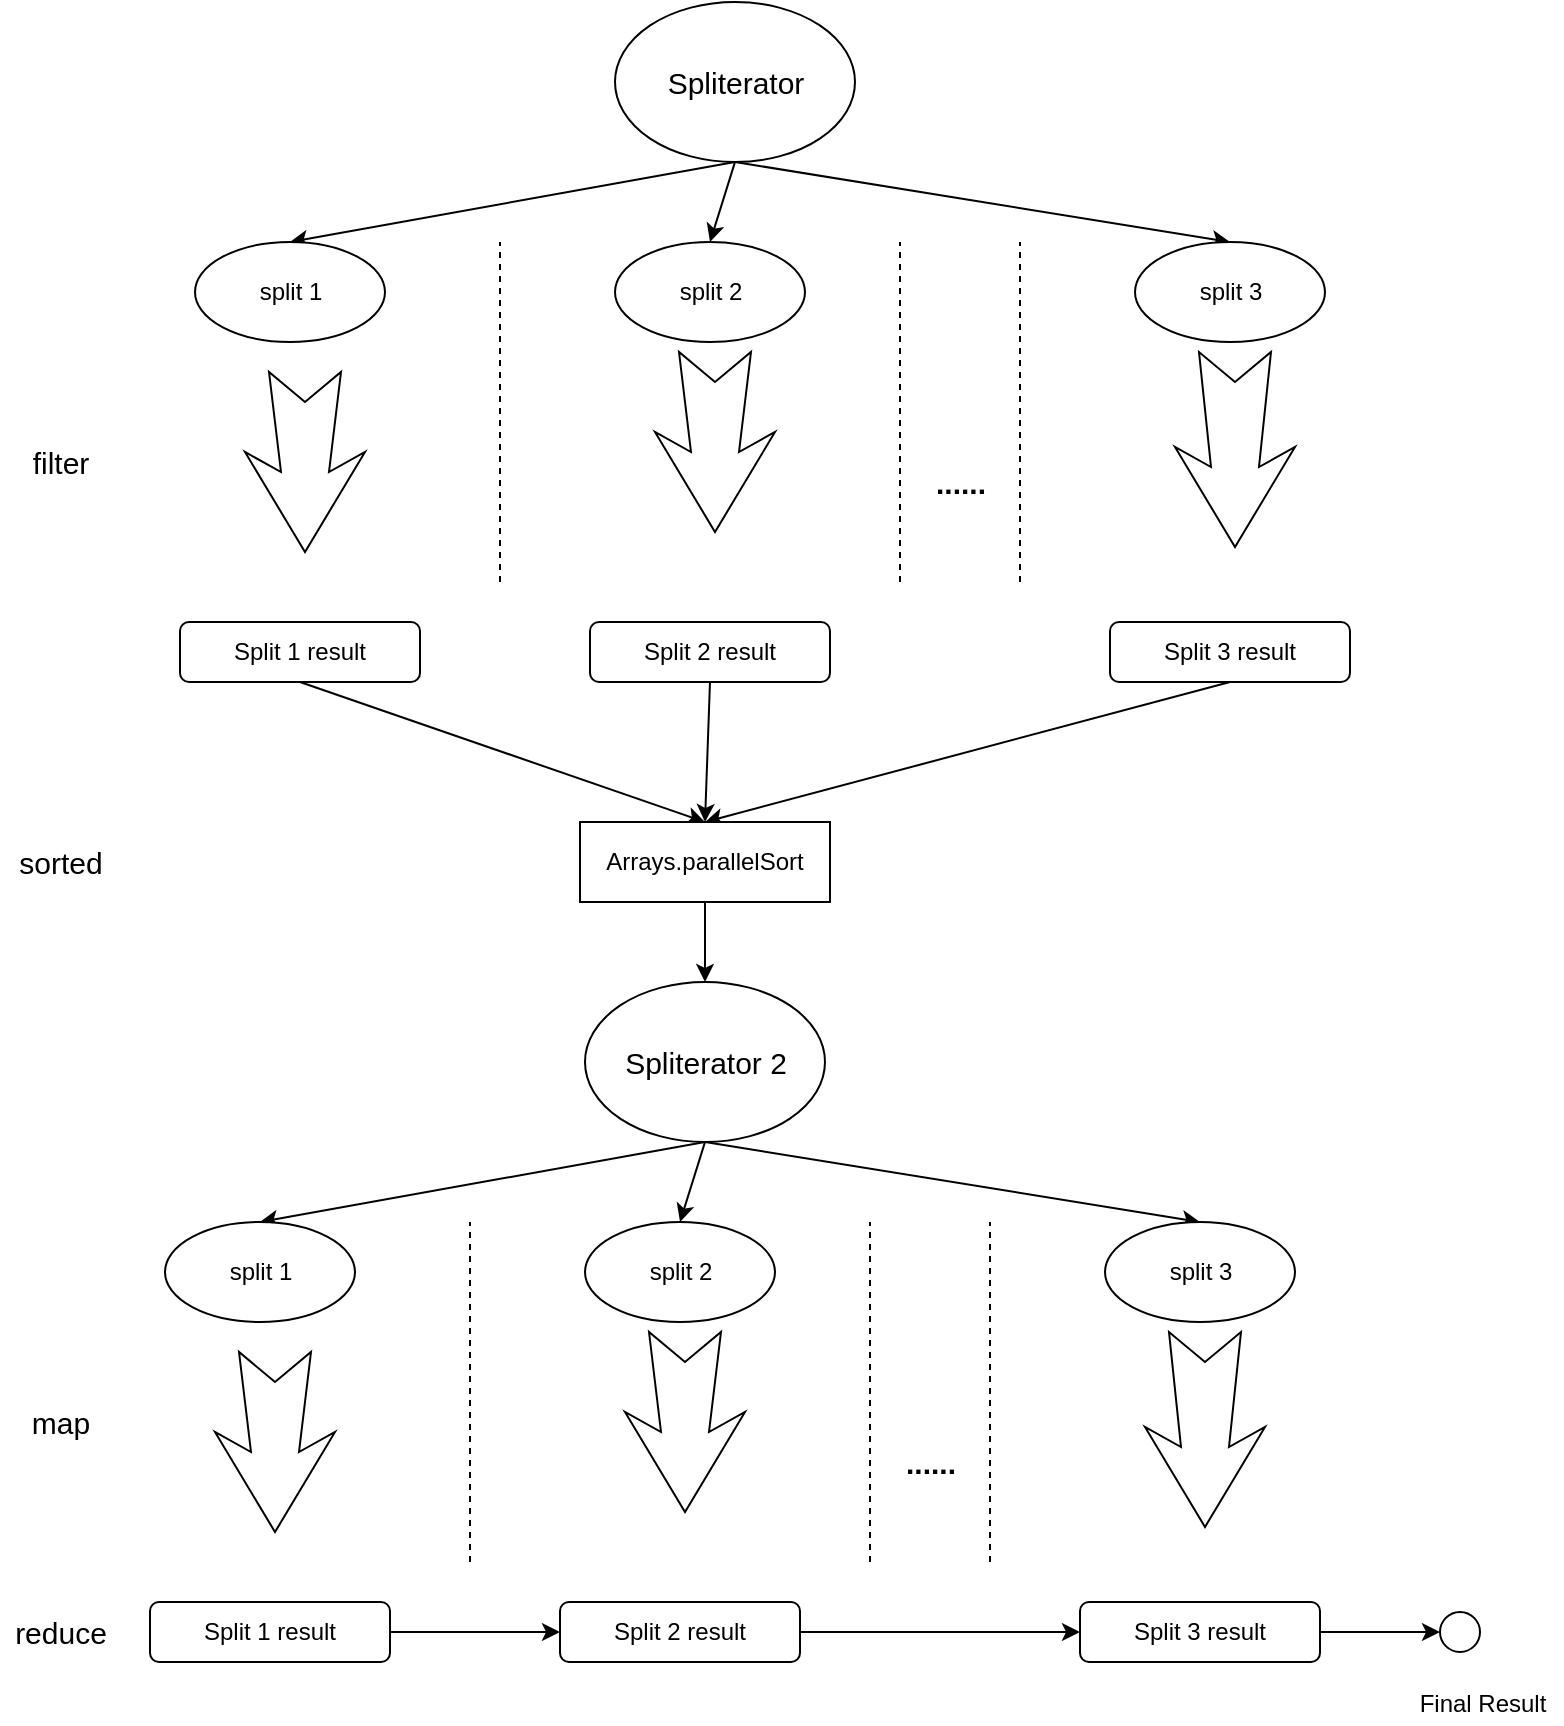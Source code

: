 <mxfile version="12.9.3" type="device"><diagram id="Argrq8KtHPvc6GNyC82j" name="Page-1"><mxGraphModel dx="1341" dy="802" grid="1" gridSize="10" guides="1" tooltips="1" connect="1" arrows="1" fold="1" page="1" pageScale="1" pageWidth="850" pageHeight="1100" math="0" shadow="0"><root><mxCell id="0"/><mxCell id="1" parent="0"/><mxCell id="vVERY5EyIOe0RWbTAzxU-1" style="rounded=0;orthogonalLoop=1;jettySize=auto;html=1;exitX=0.5;exitY=1;exitDx=0;exitDy=0;entryX=0.5;entryY=0;entryDx=0;entryDy=0;" edge="1" parent="1" source="vVERY5EyIOe0RWbTAzxU-4" target="vVERY5EyIOe0RWbTAzxU-30"><mxGeometry relative="1" as="geometry"/></mxCell><mxCell id="vVERY5EyIOe0RWbTAzxU-2" style="edgeStyle=none;rounded=0;orthogonalLoop=1;jettySize=auto;html=1;exitX=0.5;exitY=1;exitDx=0;exitDy=0;entryX=0.5;entryY=0;entryDx=0;entryDy=0;" edge="1" parent="1" source="vVERY5EyIOe0RWbTAzxU-4" target="vVERY5EyIOe0RWbTAzxU-31"><mxGeometry relative="1" as="geometry"/></mxCell><mxCell id="vVERY5EyIOe0RWbTAzxU-3" style="edgeStyle=none;rounded=0;orthogonalLoop=1;jettySize=auto;html=1;exitX=0.5;exitY=1;exitDx=0;exitDy=0;entryX=0.5;entryY=0;entryDx=0;entryDy=0;" edge="1" parent="1" source="vVERY5EyIOe0RWbTAzxU-4" target="vVERY5EyIOe0RWbTAzxU-32"><mxGeometry relative="1" as="geometry"/></mxCell><mxCell id="vVERY5EyIOe0RWbTAzxU-4" value="&lt;font style=&quot;font-size: 15px&quot;&gt;Spliterator&lt;/font&gt;" style="ellipse;whiteSpace=wrap;html=1;" vertex="1" parent="1"><mxGeometry x="317.5" y="100" width="120" height="80" as="geometry"/></mxCell><mxCell id="vVERY5EyIOe0RWbTAzxU-21" value="&lt;font style=&quot;font-size: 15px&quot;&gt;&lt;b&gt;......&lt;/b&gt;&lt;/font&gt;" style="text;html=1;align=center;verticalAlign=middle;resizable=0;points=[];autosize=1;" vertex="1" parent="1"><mxGeometry x="470" y="330" width="40" height="20" as="geometry"/></mxCell><mxCell id="vVERY5EyIOe0RWbTAzxU-30" value="split 1" style="ellipse;whiteSpace=wrap;html=1;" vertex="1" parent="1"><mxGeometry x="107.5" y="220" width="95" height="50" as="geometry"/></mxCell><mxCell id="vVERY5EyIOe0RWbTAzxU-31" value="split 2" style="ellipse;whiteSpace=wrap;html=1;" vertex="1" parent="1"><mxGeometry x="317.5" y="220" width="95" height="50" as="geometry"/></mxCell><mxCell id="vVERY5EyIOe0RWbTAzxU-32" value="split 3" style="ellipse;whiteSpace=wrap;html=1;" vertex="1" parent="1"><mxGeometry x="577.5" y="220" width="95" height="50" as="geometry"/></mxCell><mxCell id="vVERY5EyIOe0RWbTAzxU-34" value="" style="html=1;shadow=0;dashed=0;align=center;verticalAlign=middle;shape=mxgraph.arrows2.stylisedArrow;dy=0.6;dx=40;notch=15;feather=0.4;rotation=90;" vertex="1" parent="1"><mxGeometry x="322.5" y="290" width="90" height="60" as="geometry"/></mxCell><mxCell id="vVERY5EyIOe0RWbTAzxU-35" value="" style="html=1;shadow=0;dashed=0;align=center;verticalAlign=middle;shape=mxgraph.arrows2.stylisedArrow;dy=0.6;dx=40;notch=15;feather=0.4;rotation=90;" vertex="1" parent="1"><mxGeometry x="578.75" y="293.75" width="97.5" height="60" as="geometry"/></mxCell><mxCell id="vVERY5EyIOe0RWbTAzxU-36" value="" style="endArrow=none;dashed=1;html=1;" edge="1" parent="1"><mxGeometry width="50" height="50" relative="1" as="geometry"><mxPoint x="260" y="390" as="sourcePoint"/><mxPoint x="260" y="220" as="targetPoint"/></mxGeometry></mxCell><mxCell id="vVERY5EyIOe0RWbTAzxU-37" value="" style="endArrow=none;dashed=1;html=1;" edge="1" parent="1"><mxGeometry width="50" height="50" relative="1" as="geometry"><mxPoint x="460" y="390" as="sourcePoint"/><mxPoint x="460" y="220" as="targetPoint"/></mxGeometry></mxCell><mxCell id="vVERY5EyIOe0RWbTAzxU-38" value="" style="endArrow=none;dashed=1;html=1;" edge="1" parent="1"><mxGeometry width="50" height="50" relative="1" as="geometry"><mxPoint x="520" y="390" as="sourcePoint"/><mxPoint x="520" y="220" as="targetPoint"/></mxGeometry></mxCell><mxCell id="vVERY5EyIOe0RWbTAzxU-39" value="" style="html=1;shadow=0;dashed=0;align=center;verticalAlign=middle;shape=mxgraph.arrows2.stylisedArrow;dy=0.6;dx=40;notch=15;feather=0.4;rotation=90;textDirection=ltr;" vertex="1" parent="1"><mxGeometry x="117.5" y="300" width="90" height="60" as="geometry"/></mxCell><mxCell id="vVERY5EyIOe0RWbTAzxU-53" style="rounded=0;orthogonalLoop=1;jettySize=auto;html=1;exitX=0.5;exitY=1;exitDx=0;exitDy=0;entryX=0.5;entryY=0;entryDx=0;entryDy=0;" edge="1" parent="1" source="vVERY5EyIOe0RWbTAzxU-43" target="vVERY5EyIOe0RWbTAzxU-51"><mxGeometry relative="1" as="geometry"/></mxCell><mxCell id="vVERY5EyIOe0RWbTAzxU-43" value="Split 1 result" style="rounded=1;whiteSpace=wrap;html=1;" vertex="1" parent="1"><mxGeometry x="100" y="410" width="120" height="30" as="geometry"/></mxCell><mxCell id="vVERY5EyIOe0RWbTAzxU-54" style="edgeStyle=none;rounded=0;orthogonalLoop=1;jettySize=auto;html=1;exitX=0.5;exitY=1;exitDx=0;exitDy=0;entryX=0.5;entryY=0;entryDx=0;entryDy=0;" edge="1" parent="1" source="vVERY5EyIOe0RWbTAzxU-45" target="vVERY5EyIOe0RWbTAzxU-51"><mxGeometry relative="1" as="geometry"/></mxCell><mxCell id="vVERY5EyIOe0RWbTAzxU-45" value="Split 2 result" style="rounded=1;whiteSpace=wrap;html=1;" vertex="1" parent="1"><mxGeometry x="305" y="410" width="120" height="30" as="geometry"/></mxCell><mxCell id="vVERY5EyIOe0RWbTAzxU-55" style="edgeStyle=none;rounded=0;orthogonalLoop=1;jettySize=auto;html=1;exitX=0.5;exitY=1;exitDx=0;exitDy=0;entryX=0.5;entryY=0;entryDx=0;entryDy=0;" edge="1" parent="1" source="vVERY5EyIOe0RWbTAzxU-47" target="vVERY5EyIOe0RWbTAzxU-51"><mxGeometry relative="1" as="geometry"/></mxCell><mxCell id="vVERY5EyIOe0RWbTAzxU-47" value="Split 3 result" style="rounded=1;whiteSpace=wrap;html=1;" vertex="1" parent="1"><mxGeometry x="565" y="410" width="120" height="30" as="geometry"/></mxCell><mxCell id="vVERY5EyIOe0RWbTAzxU-79" style="edgeStyle=none;rounded=0;orthogonalLoop=1;jettySize=auto;html=1;exitX=0.5;exitY=1;exitDx=0;exitDy=0;entryX=0.5;entryY=0;entryDx=0;entryDy=0;" edge="1" parent="1" source="vVERY5EyIOe0RWbTAzxU-51" target="vVERY5EyIOe0RWbTAzxU-65"><mxGeometry relative="1" as="geometry"/></mxCell><mxCell id="vVERY5EyIOe0RWbTAzxU-51" value="Arrays.parallelSort" style="rounded=0;whiteSpace=wrap;html=1;" vertex="1" parent="1"><mxGeometry x="300" y="510" width="125" height="40" as="geometry"/></mxCell><mxCell id="vVERY5EyIOe0RWbTAzxU-59" value="&lt;font style=&quot;font-size: 15px&quot;&gt;filter&lt;/font&gt;" style="text;html=1;align=center;verticalAlign=middle;resizable=0;points=[];autosize=1;" vertex="1" parent="1"><mxGeometry x="20" y="320" width="40" height="20" as="geometry"/></mxCell><mxCell id="vVERY5EyIOe0RWbTAzxU-61" value="&lt;span style=&quot;font-size: 15px&quot;&gt;sorted&lt;/span&gt;" style="text;html=1;align=center;verticalAlign=middle;resizable=0;points=[];autosize=1;" vertex="1" parent="1"><mxGeometry x="10" y="520" width="60" height="20" as="geometry"/></mxCell><mxCell id="vVERY5EyIOe0RWbTAzxU-62" style="rounded=0;orthogonalLoop=1;jettySize=auto;html=1;exitX=0.5;exitY=1;exitDx=0;exitDy=0;entryX=0.5;entryY=0;entryDx=0;entryDy=0;" edge="1" parent="1" source="vVERY5EyIOe0RWbTAzxU-65" target="vVERY5EyIOe0RWbTAzxU-67"><mxGeometry relative="1" as="geometry"/></mxCell><mxCell id="vVERY5EyIOe0RWbTAzxU-63" style="edgeStyle=none;rounded=0;orthogonalLoop=1;jettySize=auto;html=1;exitX=0.5;exitY=1;exitDx=0;exitDy=0;entryX=0.5;entryY=0;entryDx=0;entryDy=0;" edge="1" parent="1" source="vVERY5EyIOe0RWbTAzxU-65" target="vVERY5EyIOe0RWbTAzxU-68"><mxGeometry relative="1" as="geometry"/></mxCell><mxCell id="vVERY5EyIOe0RWbTAzxU-64" style="edgeStyle=none;rounded=0;orthogonalLoop=1;jettySize=auto;html=1;exitX=0.5;exitY=1;exitDx=0;exitDy=0;entryX=0.5;entryY=0;entryDx=0;entryDy=0;" edge="1" parent="1" source="vVERY5EyIOe0RWbTAzxU-65" target="vVERY5EyIOe0RWbTAzxU-69"><mxGeometry relative="1" as="geometry"/></mxCell><mxCell id="vVERY5EyIOe0RWbTAzxU-65" value="&lt;font style=&quot;font-size: 15px&quot;&gt;Spliterator 2&lt;/font&gt;" style="ellipse;whiteSpace=wrap;html=1;" vertex="1" parent="1"><mxGeometry x="302.5" y="590" width="120" height="80" as="geometry"/></mxCell><mxCell id="vVERY5EyIOe0RWbTAzxU-66" value="&lt;font style=&quot;font-size: 15px&quot;&gt;&lt;b&gt;......&lt;/b&gt;&lt;/font&gt;" style="text;html=1;align=center;verticalAlign=middle;resizable=0;points=[];autosize=1;" vertex="1" parent="1"><mxGeometry x="455" y="820" width="40" height="20" as="geometry"/></mxCell><mxCell id="vVERY5EyIOe0RWbTAzxU-67" value="split 1" style="ellipse;whiteSpace=wrap;html=1;" vertex="1" parent="1"><mxGeometry x="92.5" y="710" width="95" height="50" as="geometry"/></mxCell><mxCell id="vVERY5EyIOe0RWbTAzxU-68" value="split 2" style="ellipse;whiteSpace=wrap;html=1;" vertex="1" parent="1"><mxGeometry x="302.5" y="710" width="95" height="50" as="geometry"/></mxCell><mxCell id="vVERY5EyIOe0RWbTAzxU-69" value="split 3" style="ellipse;whiteSpace=wrap;html=1;" vertex="1" parent="1"><mxGeometry x="562.5" y="710" width="95" height="50" as="geometry"/></mxCell><mxCell id="vVERY5EyIOe0RWbTAzxU-70" value="" style="html=1;shadow=0;dashed=0;align=center;verticalAlign=middle;shape=mxgraph.arrows2.stylisedArrow;dy=0.6;dx=40;notch=15;feather=0.4;rotation=90;" vertex="1" parent="1"><mxGeometry x="307.5" y="780" width="90" height="60" as="geometry"/></mxCell><mxCell id="vVERY5EyIOe0RWbTAzxU-71" value="" style="html=1;shadow=0;dashed=0;align=center;verticalAlign=middle;shape=mxgraph.arrows2.stylisedArrow;dy=0.6;dx=40;notch=15;feather=0.4;rotation=90;" vertex="1" parent="1"><mxGeometry x="563.75" y="783.75" width="97.5" height="60" as="geometry"/></mxCell><mxCell id="vVERY5EyIOe0RWbTAzxU-72" value="" style="endArrow=none;dashed=1;html=1;" edge="1" parent="1"><mxGeometry width="50" height="50" relative="1" as="geometry"><mxPoint x="245" y="880" as="sourcePoint"/><mxPoint x="245" y="710" as="targetPoint"/></mxGeometry></mxCell><mxCell id="vVERY5EyIOe0RWbTAzxU-73" value="" style="endArrow=none;dashed=1;html=1;" edge="1" parent="1"><mxGeometry width="50" height="50" relative="1" as="geometry"><mxPoint x="445" y="880" as="sourcePoint"/><mxPoint x="445" y="710" as="targetPoint"/></mxGeometry></mxCell><mxCell id="vVERY5EyIOe0RWbTAzxU-74" value="" style="endArrow=none;dashed=1;html=1;" edge="1" parent="1"><mxGeometry width="50" height="50" relative="1" as="geometry"><mxPoint x="505" y="880" as="sourcePoint"/><mxPoint x="505" y="710" as="targetPoint"/></mxGeometry></mxCell><mxCell id="vVERY5EyIOe0RWbTAzxU-75" value="" style="html=1;shadow=0;dashed=0;align=center;verticalAlign=middle;shape=mxgraph.arrows2.stylisedArrow;dy=0.6;dx=40;notch=15;feather=0.4;rotation=90;textDirection=ltr;" vertex="1" parent="1"><mxGeometry x="102.5" y="790" width="90" height="60" as="geometry"/></mxCell><mxCell id="vVERY5EyIOe0RWbTAzxU-81" style="edgeStyle=none;rounded=0;orthogonalLoop=1;jettySize=auto;html=1;exitX=1;exitY=0.5;exitDx=0;exitDy=0;entryX=0;entryY=0.5;entryDx=0;entryDy=0;" edge="1" parent="1" source="vVERY5EyIOe0RWbTAzxU-76" target="vVERY5EyIOe0RWbTAzxU-77"><mxGeometry relative="1" as="geometry"/></mxCell><mxCell id="vVERY5EyIOe0RWbTAzxU-76" value="Split 1 result" style="rounded=1;whiteSpace=wrap;html=1;" vertex="1" parent="1"><mxGeometry x="85" y="900" width="120" height="30" as="geometry"/></mxCell><mxCell id="vVERY5EyIOe0RWbTAzxU-82" style="edgeStyle=none;rounded=0;orthogonalLoop=1;jettySize=auto;html=1;exitX=1;exitY=0.5;exitDx=0;exitDy=0;entryX=0;entryY=0.5;entryDx=0;entryDy=0;" edge="1" parent="1" source="vVERY5EyIOe0RWbTAzxU-77" target="vVERY5EyIOe0RWbTAzxU-78"><mxGeometry relative="1" as="geometry"/></mxCell><mxCell id="vVERY5EyIOe0RWbTAzxU-77" value="Split 2 result" style="rounded=1;whiteSpace=wrap;html=1;" vertex="1" parent="1"><mxGeometry x="290" y="900" width="120" height="30" as="geometry"/></mxCell><mxCell id="vVERY5EyIOe0RWbTAzxU-85" style="edgeStyle=none;rounded=0;orthogonalLoop=1;jettySize=auto;html=1;exitX=1;exitY=0.5;exitDx=0;exitDy=0;entryX=0;entryY=0.5;entryDx=0;entryDy=0;" edge="1" parent="1" source="vVERY5EyIOe0RWbTAzxU-78" target="vVERY5EyIOe0RWbTAzxU-84"><mxGeometry relative="1" as="geometry"/></mxCell><mxCell id="vVERY5EyIOe0RWbTAzxU-78" value="Split 3 result" style="rounded=1;whiteSpace=wrap;html=1;" vertex="1" parent="1"><mxGeometry x="550" y="900" width="120" height="30" as="geometry"/></mxCell><mxCell id="vVERY5EyIOe0RWbTAzxU-80" value="&lt;span style=&quot;font-size: 15px&quot;&gt;map&lt;/span&gt;" style="text;html=1;align=center;verticalAlign=middle;resizable=0;points=[];autosize=1;" vertex="1" parent="1"><mxGeometry x="20" y="800" width="40" height="20" as="geometry"/></mxCell><mxCell id="vVERY5EyIOe0RWbTAzxU-84" value="" style="ellipse;whiteSpace=wrap;html=1;aspect=fixed;" vertex="1" parent="1"><mxGeometry x="730" y="905" width="20" height="20" as="geometry"/></mxCell><mxCell id="vVERY5EyIOe0RWbTAzxU-86" value="Final Result" style="text;html=1;align=center;verticalAlign=middle;resizable=0;points=[];autosize=1;" vertex="1" parent="1"><mxGeometry x="711" y="941" width="80" height="20" as="geometry"/></mxCell><mxCell id="vVERY5EyIOe0RWbTAzxU-87" value="&lt;span style=&quot;font-size: 15px&quot;&gt;reduce&lt;/span&gt;" style="text;html=1;align=center;verticalAlign=middle;resizable=0;points=[];autosize=1;" vertex="1" parent="1"><mxGeometry x="10" y="905" width="60" height="20" as="geometry"/></mxCell></root></mxGraphModel></diagram></mxfile>